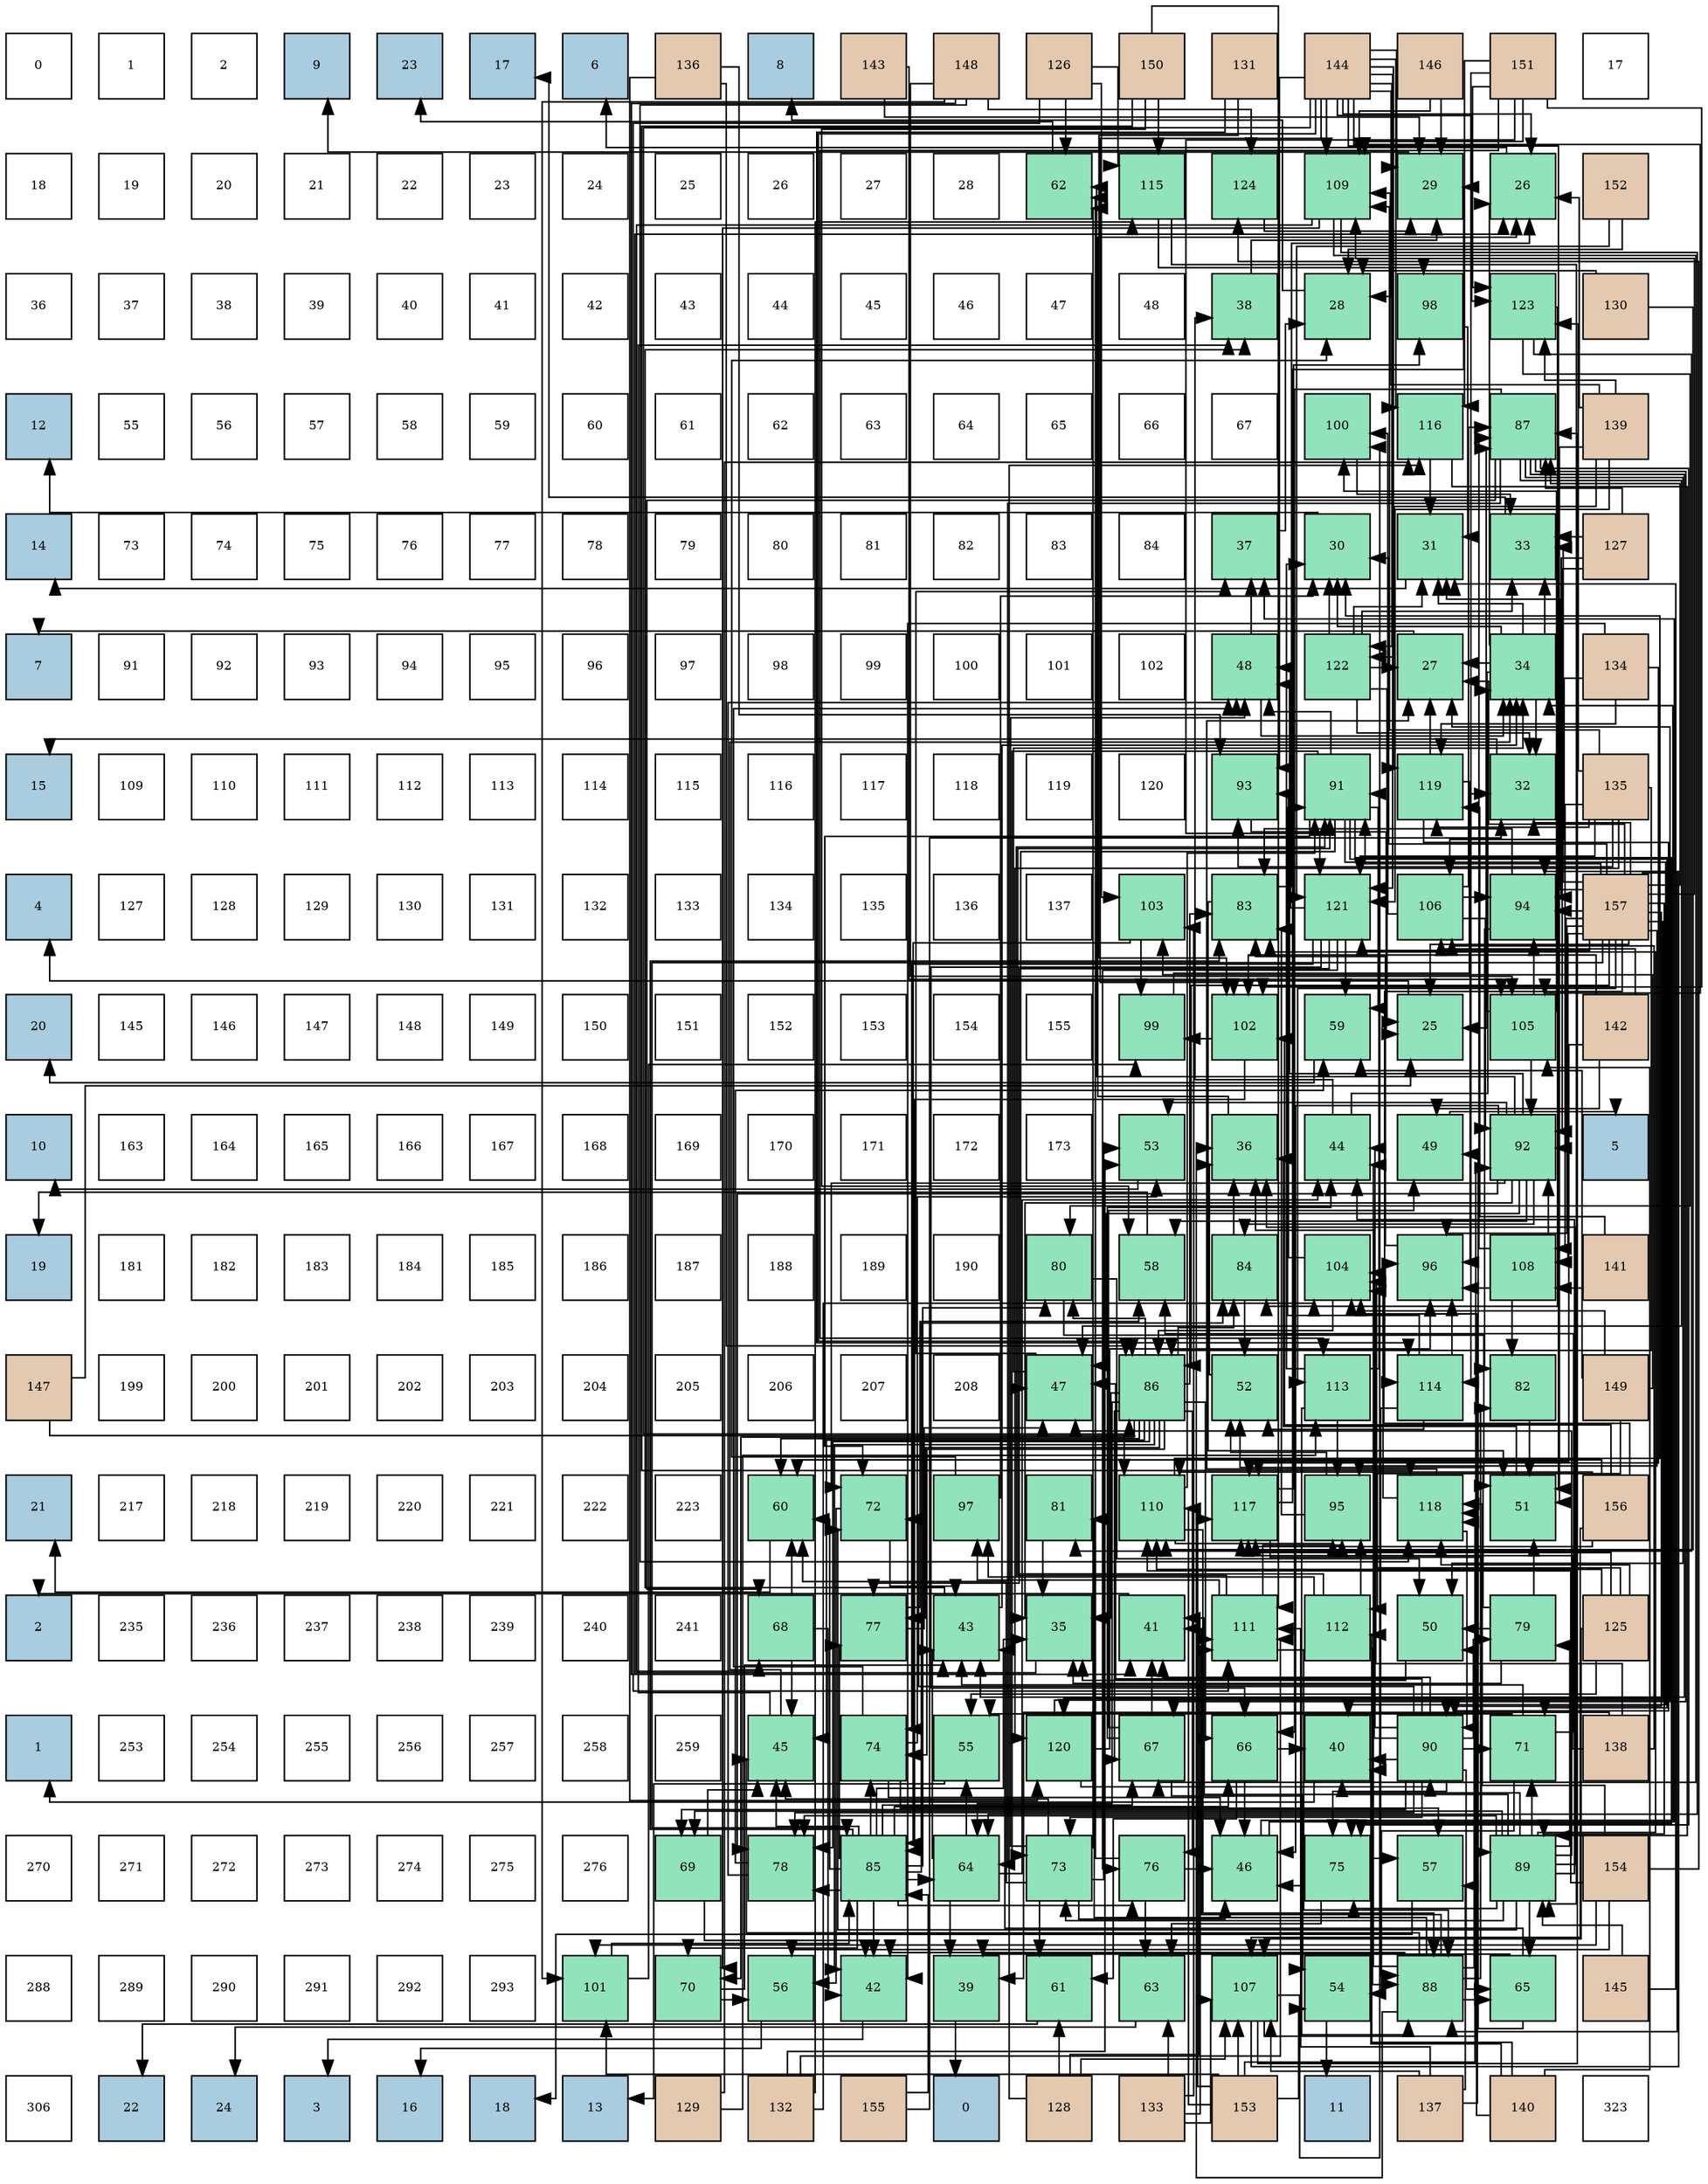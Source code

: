 digraph layout{
 rankdir=TB;
 splines=ortho;
 node [style=filled shape=square fixedsize=true width=0.6];
0[label="0", fontsize=8, fillcolor="#ffffff"];
1[label="1", fontsize=8, fillcolor="#ffffff"];
2[label="2", fontsize=8, fillcolor="#ffffff"];
3[label="9", fontsize=8, fillcolor="#a9ccde"];
4[label="23", fontsize=8, fillcolor="#a9ccde"];
5[label="17", fontsize=8, fillcolor="#a9ccde"];
6[label="6", fontsize=8, fillcolor="#a9ccde"];
7[label="136", fontsize=8, fillcolor="#e3c9af"];
8[label="8", fontsize=8, fillcolor="#a9ccde"];
9[label="143", fontsize=8, fillcolor="#e3c9af"];
10[label="148", fontsize=8, fillcolor="#e3c9af"];
11[label="126", fontsize=8, fillcolor="#e3c9af"];
12[label="150", fontsize=8, fillcolor="#e3c9af"];
13[label="131", fontsize=8, fillcolor="#e3c9af"];
14[label="144", fontsize=8, fillcolor="#e3c9af"];
15[label="146", fontsize=8, fillcolor="#e3c9af"];
16[label="151", fontsize=8, fillcolor="#e3c9af"];
17[label="17", fontsize=8, fillcolor="#ffffff"];
18[label="18", fontsize=8, fillcolor="#ffffff"];
19[label="19", fontsize=8, fillcolor="#ffffff"];
20[label="20", fontsize=8, fillcolor="#ffffff"];
21[label="21", fontsize=8, fillcolor="#ffffff"];
22[label="22", fontsize=8, fillcolor="#ffffff"];
23[label="23", fontsize=8, fillcolor="#ffffff"];
24[label="24", fontsize=8, fillcolor="#ffffff"];
25[label="25", fontsize=8, fillcolor="#ffffff"];
26[label="26", fontsize=8, fillcolor="#ffffff"];
27[label="27", fontsize=8, fillcolor="#ffffff"];
28[label="28", fontsize=8, fillcolor="#ffffff"];
29[label="62", fontsize=8, fillcolor="#91e3bb"];
30[label="115", fontsize=8, fillcolor="#91e3bb"];
31[label="124", fontsize=8, fillcolor="#91e3bb"];
32[label="109", fontsize=8, fillcolor="#91e3bb"];
33[label="29", fontsize=8, fillcolor="#91e3bb"];
34[label="26", fontsize=8, fillcolor="#91e3bb"];
35[label="152", fontsize=8, fillcolor="#e3c9af"];
36[label="36", fontsize=8, fillcolor="#ffffff"];
37[label="37", fontsize=8, fillcolor="#ffffff"];
38[label="38", fontsize=8, fillcolor="#ffffff"];
39[label="39", fontsize=8, fillcolor="#ffffff"];
40[label="40", fontsize=8, fillcolor="#ffffff"];
41[label="41", fontsize=8, fillcolor="#ffffff"];
42[label="42", fontsize=8, fillcolor="#ffffff"];
43[label="43", fontsize=8, fillcolor="#ffffff"];
44[label="44", fontsize=8, fillcolor="#ffffff"];
45[label="45", fontsize=8, fillcolor="#ffffff"];
46[label="46", fontsize=8, fillcolor="#ffffff"];
47[label="47", fontsize=8, fillcolor="#ffffff"];
48[label="48", fontsize=8, fillcolor="#ffffff"];
49[label="38", fontsize=8, fillcolor="#91e3bb"];
50[label="28", fontsize=8, fillcolor="#91e3bb"];
51[label="98", fontsize=8, fillcolor="#91e3bb"];
52[label="123", fontsize=8, fillcolor="#91e3bb"];
53[label="130", fontsize=8, fillcolor="#e3c9af"];
54[label="12", fontsize=8, fillcolor="#a9ccde"];
55[label="55", fontsize=8, fillcolor="#ffffff"];
56[label="56", fontsize=8, fillcolor="#ffffff"];
57[label="57", fontsize=8, fillcolor="#ffffff"];
58[label="58", fontsize=8, fillcolor="#ffffff"];
59[label="59", fontsize=8, fillcolor="#ffffff"];
60[label="60", fontsize=8, fillcolor="#ffffff"];
61[label="61", fontsize=8, fillcolor="#ffffff"];
62[label="62", fontsize=8, fillcolor="#ffffff"];
63[label="63", fontsize=8, fillcolor="#ffffff"];
64[label="64", fontsize=8, fillcolor="#ffffff"];
65[label="65", fontsize=8, fillcolor="#ffffff"];
66[label="66", fontsize=8, fillcolor="#ffffff"];
67[label="67", fontsize=8, fillcolor="#ffffff"];
68[label="100", fontsize=8, fillcolor="#91e3bb"];
69[label="116", fontsize=8, fillcolor="#91e3bb"];
70[label="87", fontsize=8, fillcolor="#91e3bb"];
71[label="139", fontsize=8, fillcolor="#e3c9af"];
72[label="14", fontsize=8, fillcolor="#a9ccde"];
73[label="73", fontsize=8, fillcolor="#ffffff"];
74[label="74", fontsize=8, fillcolor="#ffffff"];
75[label="75", fontsize=8, fillcolor="#ffffff"];
76[label="76", fontsize=8, fillcolor="#ffffff"];
77[label="77", fontsize=8, fillcolor="#ffffff"];
78[label="78", fontsize=8, fillcolor="#ffffff"];
79[label="79", fontsize=8, fillcolor="#ffffff"];
80[label="80", fontsize=8, fillcolor="#ffffff"];
81[label="81", fontsize=8, fillcolor="#ffffff"];
82[label="82", fontsize=8, fillcolor="#ffffff"];
83[label="83", fontsize=8, fillcolor="#ffffff"];
84[label="84", fontsize=8, fillcolor="#ffffff"];
85[label="37", fontsize=8, fillcolor="#91e3bb"];
86[label="30", fontsize=8, fillcolor="#91e3bb"];
87[label="31", fontsize=8, fillcolor="#91e3bb"];
88[label="33", fontsize=8, fillcolor="#91e3bb"];
89[label="127", fontsize=8, fillcolor="#e3c9af"];
90[label="7", fontsize=8, fillcolor="#a9ccde"];
91[label="91", fontsize=8, fillcolor="#ffffff"];
92[label="92", fontsize=8, fillcolor="#ffffff"];
93[label="93", fontsize=8, fillcolor="#ffffff"];
94[label="94", fontsize=8, fillcolor="#ffffff"];
95[label="95", fontsize=8, fillcolor="#ffffff"];
96[label="96", fontsize=8, fillcolor="#ffffff"];
97[label="97", fontsize=8, fillcolor="#ffffff"];
98[label="98", fontsize=8, fillcolor="#ffffff"];
99[label="99", fontsize=8, fillcolor="#ffffff"];
100[label="100", fontsize=8, fillcolor="#ffffff"];
101[label="101", fontsize=8, fillcolor="#ffffff"];
102[label="102", fontsize=8, fillcolor="#ffffff"];
103[label="48", fontsize=8, fillcolor="#91e3bb"];
104[label="122", fontsize=8, fillcolor="#91e3bb"];
105[label="27", fontsize=8, fillcolor="#91e3bb"];
106[label="34", fontsize=8, fillcolor="#91e3bb"];
107[label="134", fontsize=8, fillcolor="#e3c9af"];
108[label="15", fontsize=8, fillcolor="#a9ccde"];
109[label="109", fontsize=8, fillcolor="#ffffff"];
110[label="110", fontsize=8, fillcolor="#ffffff"];
111[label="111", fontsize=8, fillcolor="#ffffff"];
112[label="112", fontsize=8, fillcolor="#ffffff"];
113[label="113", fontsize=8, fillcolor="#ffffff"];
114[label="114", fontsize=8, fillcolor="#ffffff"];
115[label="115", fontsize=8, fillcolor="#ffffff"];
116[label="116", fontsize=8, fillcolor="#ffffff"];
117[label="117", fontsize=8, fillcolor="#ffffff"];
118[label="118", fontsize=8, fillcolor="#ffffff"];
119[label="119", fontsize=8, fillcolor="#ffffff"];
120[label="120", fontsize=8, fillcolor="#ffffff"];
121[label="93", fontsize=8, fillcolor="#91e3bb"];
122[label="91", fontsize=8, fillcolor="#91e3bb"];
123[label="119", fontsize=8, fillcolor="#91e3bb"];
124[label="32", fontsize=8, fillcolor="#91e3bb"];
125[label="135", fontsize=8, fillcolor="#e3c9af"];
126[label="4", fontsize=8, fillcolor="#a9ccde"];
127[label="127", fontsize=8, fillcolor="#ffffff"];
128[label="128", fontsize=8, fillcolor="#ffffff"];
129[label="129", fontsize=8, fillcolor="#ffffff"];
130[label="130", fontsize=8, fillcolor="#ffffff"];
131[label="131", fontsize=8, fillcolor="#ffffff"];
132[label="132", fontsize=8, fillcolor="#ffffff"];
133[label="133", fontsize=8, fillcolor="#ffffff"];
134[label="134", fontsize=8, fillcolor="#ffffff"];
135[label="135", fontsize=8, fillcolor="#ffffff"];
136[label="136", fontsize=8, fillcolor="#ffffff"];
137[label="137", fontsize=8, fillcolor="#ffffff"];
138[label="103", fontsize=8, fillcolor="#91e3bb"];
139[label="83", fontsize=8, fillcolor="#91e3bb"];
140[label="121", fontsize=8, fillcolor="#91e3bb"];
141[label="106", fontsize=8, fillcolor="#91e3bb"];
142[label="94", fontsize=8, fillcolor="#91e3bb"];
143[label="157", fontsize=8, fillcolor="#e3c9af"];
144[label="20", fontsize=8, fillcolor="#a9ccde"];
145[label="145", fontsize=8, fillcolor="#ffffff"];
146[label="146", fontsize=8, fillcolor="#ffffff"];
147[label="147", fontsize=8, fillcolor="#ffffff"];
148[label="148", fontsize=8, fillcolor="#ffffff"];
149[label="149", fontsize=8, fillcolor="#ffffff"];
150[label="150", fontsize=8, fillcolor="#ffffff"];
151[label="151", fontsize=8, fillcolor="#ffffff"];
152[label="152", fontsize=8, fillcolor="#ffffff"];
153[label="153", fontsize=8, fillcolor="#ffffff"];
154[label="154", fontsize=8, fillcolor="#ffffff"];
155[label="155", fontsize=8, fillcolor="#ffffff"];
156[label="99", fontsize=8, fillcolor="#91e3bb"];
157[label="102", fontsize=8, fillcolor="#91e3bb"];
158[label="59", fontsize=8, fillcolor="#91e3bb"];
159[label="25", fontsize=8, fillcolor="#91e3bb"];
160[label="105", fontsize=8, fillcolor="#91e3bb"];
161[label="142", fontsize=8, fillcolor="#e3c9af"];
162[label="10", fontsize=8, fillcolor="#a9ccde"];
163[label="163", fontsize=8, fillcolor="#ffffff"];
164[label="164", fontsize=8, fillcolor="#ffffff"];
165[label="165", fontsize=8, fillcolor="#ffffff"];
166[label="166", fontsize=8, fillcolor="#ffffff"];
167[label="167", fontsize=8, fillcolor="#ffffff"];
168[label="168", fontsize=8, fillcolor="#ffffff"];
169[label="169", fontsize=8, fillcolor="#ffffff"];
170[label="170", fontsize=8, fillcolor="#ffffff"];
171[label="171", fontsize=8, fillcolor="#ffffff"];
172[label="172", fontsize=8, fillcolor="#ffffff"];
173[label="173", fontsize=8, fillcolor="#ffffff"];
174[label="53", fontsize=8, fillcolor="#91e3bb"];
175[label="36", fontsize=8, fillcolor="#91e3bb"];
176[label="44", fontsize=8, fillcolor="#91e3bb"];
177[label="49", fontsize=8, fillcolor="#91e3bb"];
178[label="92", fontsize=8, fillcolor="#91e3bb"];
179[label="5", fontsize=8, fillcolor="#a9ccde"];
180[label="19", fontsize=8, fillcolor="#a9ccde"];
181[label="181", fontsize=8, fillcolor="#ffffff"];
182[label="182", fontsize=8, fillcolor="#ffffff"];
183[label="183", fontsize=8, fillcolor="#ffffff"];
184[label="184", fontsize=8, fillcolor="#ffffff"];
185[label="185", fontsize=8, fillcolor="#ffffff"];
186[label="186", fontsize=8, fillcolor="#ffffff"];
187[label="187", fontsize=8, fillcolor="#ffffff"];
188[label="188", fontsize=8, fillcolor="#ffffff"];
189[label="189", fontsize=8, fillcolor="#ffffff"];
190[label="190", fontsize=8, fillcolor="#ffffff"];
191[label="80", fontsize=8, fillcolor="#91e3bb"];
192[label="58", fontsize=8, fillcolor="#91e3bb"];
193[label="84", fontsize=8, fillcolor="#91e3bb"];
194[label="104", fontsize=8, fillcolor="#91e3bb"];
195[label="96", fontsize=8, fillcolor="#91e3bb"];
196[label="108", fontsize=8, fillcolor="#91e3bb"];
197[label="141", fontsize=8, fillcolor="#e3c9af"];
198[label="147", fontsize=8, fillcolor="#e3c9af"];
199[label="199", fontsize=8, fillcolor="#ffffff"];
200[label="200", fontsize=8, fillcolor="#ffffff"];
201[label="201", fontsize=8, fillcolor="#ffffff"];
202[label="202", fontsize=8, fillcolor="#ffffff"];
203[label="203", fontsize=8, fillcolor="#ffffff"];
204[label="204", fontsize=8, fillcolor="#ffffff"];
205[label="205", fontsize=8, fillcolor="#ffffff"];
206[label="206", fontsize=8, fillcolor="#ffffff"];
207[label="207", fontsize=8, fillcolor="#ffffff"];
208[label="208", fontsize=8, fillcolor="#ffffff"];
209[label="47", fontsize=8, fillcolor="#91e3bb"];
210[label="86", fontsize=8, fillcolor="#91e3bb"];
211[label="52", fontsize=8, fillcolor="#91e3bb"];
212[label="113", fontsize=8, fillcolor="#91e3bb"];
213[label="114", fontsize=8, fillcolor="#91e3bb"];
214[label="82", fontsize=8, fillcolor="#91e3bb"];
215[label="149", fontsize=8, fillcolor="#e3c9af"];
216[label="21", fontsize=8, fillcolor="#a9ccde"];
217[label="217", fontsize=8, fillcolor="#ffffff"];
218[label="218", fontsize=8, fillcolor="#ffffff"];
219[label="219", fontsize=8, fillcolor="#ffffff"];
220[label="220", fontsize=8, fillcolor="#ffffff"];
221[label="221", fontsize=8, fillcolor="#ffffff"];
222[label="222", fontsize=8, fillcolor="#ffffff"];
223[label="223", fontsize=8, fillcolor="#ffffff"];
224[label="60", fontsize=8, fillcolor="#91e3bb"];
225[label="72", fontsize=8, fillcolor="#91e3bb"];
226[label="97", fontsize=8, fillcolor="#91e3bb"];
227[label="81", fontsize=8, fillcolor="#91e3bb"];
228[label="110", fontsize=8, fillcolor="#91e3bb"];
229[label="117", fontsize=8, fillcolor="#91e3bb"];
230[label="95", fontsize=8, fillcolor="#91e3bb"];
231[label="118", fontsize=8, fillcolor="#91e3bb"];
232[label="51", fontsize=8, fillcolor="#91e3bb"];
233[label="156", fontsize=8, fillcolor="#e3c9af"];
234[label="2", fontsize=8, fillcolor="#a9ccde"];
235[label="235", fontsize=8, fillcolor="#ffffff"];
236[label="236", fontsize=8, fillcolor="#ffffff"];
237[label="237", fontsize=8, fillcolor="#ffffff"];
238[label="238", fontsize=8, fillcolor="#ffffff"];
239[label="239", fontsize=8, fillcolor="#ffffff"];
240[label="240", fontsize=8, fillcolor="#ffffff"];
241[label="241", fontsize=8, fillcolor="#ffffff"];
242[label="68", fontsize=8, fillcolor="#91e3bb"];
243[label="77", fontsize=8, fillcolor="#91e3bb"];
244[label="43", fontsize=8, fillcolor="#91e3bb"];
245[label="35", fontsize=8, fillcolor="#91e3bb"];
246[label="41", fontsize=8, fillcolor="#91e3bb"];
247[label="111", fontsize=8, fillcolor="#91e3bb"];
248[label="112", fontsize=8, fillcolor="#91e3bb"];
249[label="50", fontsize=8, fillcolor="#91e3bb"];
250[label="79", fontsize=8, fillcolor="#91e3bb"];
251[label="125", fontsize=8, fillcolor="#e3c9af"];
252[label="1", fontsize=8, fillcolor="#a9ccde"];
253[label="253", fontsize=8, fillcolor="#ffffff"];
254[label="254", fontsize=8, fillcolor="#ffffff"];
255[label="255", fontsize=8, fillcolor="#ffffff"];
256[label="256", fontsize=8, fillcolor="#ffffff"];
257[label="257", fontsize=8, fillcolor="#ffffff"];
258[label="258", fontsize=8, fillcolor="#ffffff"];
259[label="259", fontsize=8, fillcolor="#ffffff"];
260[label="45", fontsize=8, fillcolor="#91e3bb"];
261[label="74", fontsize=8, fillcolor="#91e3bb"];
262[label="55", fontsize=8, fillcolor="#91e3bb"];
263[label="120", fontsize=8, fillcolor="#91e3bb"];
264[label="67", fontsize=8, fillcolor="#91e3bb"];
265[label="66", fontsize=8, fillcolor="#91e3bb"];
266[label="40", fontsize=8, fillcolor="#91e3bb"];
267[label="90", fontsize=8, fillcolor="#91e3bb"];
268[label="71", fontsize=8, fillcolor="#91e3bb"];
269[label="138", fontsize=8, fillcolor="#e3c9af"];
270[label="270", fontsize=8, fillcolor="#ffffff"];
271[label="271", fontsize=8, fillcolor="#ffffff"];
272[label="272", fontsize=8, fillcolor="#ffffff"];
273[label="273", fontsize=8, fillcolor="#ffffff"];
274[label="274", fontsize=8, fillcolor="#ffffff"];
275[label="275", fontsize=8, fillcolor="#ffffff"];
276[label="276", fontsize=8, fillcolor="#ffffff"];
277[label="69", fontsize=8, fillcolor="#91e3bb"];
278[label="78", fontsize=8, fillcolor="#91e3bb"];
279[label="85", fontsize=8, fillcolor="#91e3bb"];
280[label="64", fontsize=8, fillcolor="#91e3bb"];
281[label="73", fontsize=8, fillcolor="#91e3bb"];
282[label="76", fontsize=8, fillcolor="#91e3bb"];
283[label="46", fontsize=8, fillcolor="#91e3bb"];
284[label="75", fontsize=8, fillcolor="#91e3bb"];
285[label="57", fontsize=8, fillcolor="#91e3bb"];
286[label="89", fontsize=8, fillcolor="#91e3bb"];
287[label="154", fontsize=8, fillcolor="#e3c9af"];
288[label="288", fontsize=8, fillcolor="#ffffff"];
289[label="289", fontsize=8, fillcolor="#ffffff"];
290[label="290", fontsize=8, fillcolor="#ffffff"];
291[label="291", fontsize=8, fillcolor="#ffffff"];
292[label="292", fontsize=8, fillcolor="#ffffff"];
293[label="293", fontsize=8, fillcolor="#ffffff"];
294[label="101", fontsize=8, fillcolor="#91e3bb"];
295[label="70", fontsize=8, fillcolor="#91e3bb"];
296[label="56", fontsize=8, fillcolor="#91e3bb"];
297[label="42", fontsize=8, fillcolor="#91e3bb"];
298[label="39", fontsize=8, fillcolor="#91e3bb"];
299[label="61", fontsize=8, fillcolor="#91e3bb"];
300[label="63", fontsize=8, fillcolor="#91e3bb"];
301[label="107", fontsize=8, fillcolor="#91e3bb"];
302[label="54", fontsize=8, fillcolor="#91e3bb"];
303[label="88", fontsize=8, fillcolor="#91e3bb"];
304[label="65", fontsize=8, fillcolor="#91e3bb"];
305[label="145", fontsize=8, fillcolor="#e3c9af"];
306[label="306", fontsize=8, fillcolor="#ffffff"];
307[label="22", fontsize=8, fillcolor="#a9ccde"];
308[label="24", fontsize=8, fillcolor="#a9ccde"];
309[label="3", fontsize=8, fillcolor="#a9ccde"];
310[label="16", fontsize=8, fillcolor="#a9ccde"];
311[label="18", fontsize=8, fillcolor="#a9ccde"];
312[label="13", fontsize=8, fillcolor="#a9ccde"];
313[label="129", fontsize=8, fillcolor="#e3c9af"];
314[label="132", fontsize=8, fillcolor="#e3c9af"];
315[label="155", fontsize=8, fillcolor="#e3c9af"];
316[label="0", fontsize=8, fillcolor="#a9ccde"];
317[label="128", fontsize=8, fillcolor="#e3c9af"];
318[label="133", fontsize=8, fillcolor="#e3c9af"];
319[label="153", fontsize=8, fillcolor="#e3c9af"];
320[label="11", fontsize=8, fillcolor="#a9ccde"];
321[label="137", fontsize=8, fillcolor="#e3c9af"];
322[label="140", fontsize=8, fillcolor="#e3c9af"];
323[label="323", fontsize=8, fillcolor="#ffffff"];
edge [constraint=false, style=vis];159 -> 126;
34 -> 6;
105 -> 90;
50 -> 8;
33 -> 3;
86 -> 54;
87 -> 72;
124 -> 108;
88 -> 5;
106 -> 159;
106 -> 34;
106 -> 105;
106 -> 86;
106 -> 87;
106 -> 124;
106 -> 88;
245 -> 34;
175 -> 34;
85 -> 50;
49 -> 33;
298 -> 316;
266 -> 252;
246 -> 234;
297 -> 309;
244 -> 106;
244 -> 49;
176 -> 106;
176 -> 49;
260 -> 106;
260 -> 49;
283 -> 106;
283 -> 85;
209 -> 106;
209 -> 85;
103 -> 106;
103 -> 85;
177 -> 179;
249 -> 245;
232 -> 175;
211 -> 175;
174 -> 162;
302 -> 320;
262 -> 312;
296 -> 310;
285 -> 311;
192 -> 180;
158 -> 144;
224 -> 216;
299 -> 307;
29 -> 4;
300 -> 308;
280 -> 298;
280 -> 244;
280 -> 176;
280 -> 262;
304 -> 298;
304 -> 244;
304 -> 177;
265 -> 266;
265 -> 283;
265 -> 299;
264 -> 246;
264 -> 176;
264 -> 177;
264 -> 302;
242 -> 297;
242 -> 260;
242 -> 224;
277 -> 297;
277 -> 260;
295 -> 244;
295 -> 296;
268 -> 244;
268 -> 302;
268 -> 262;
268 -> 192;
225 -> 244;
225 -> 296;
281 -> 260;
281 -> 283;
281 -> 103;
281 -> 174;
281 -> 224;
281 -> 299;
281 -> 29;
261 -> 283;
261 -> 103;
261 -> 174;
261 -> 285;
284 -> 283;
284 -> 285;
284 -> 300;
282 -> 283;
282 -> 29;
282 -> 300;
243 -> 209;
243 -> 192;
278 -> 103;
278 -> 158;
250 -> 245;
250 -> 249;
250 -> 232;
250 -> 211;
191 -> 249;
191 -> 232;
227 -> 245;
214 -> 232;
139 -> 34;
139 -> 232;
193 -> 175;
193 -> 211;
279 -> 245;
279 -> 297;
279 -> 260;
279 -> 224;
279 -> 280;
279 -> 265;
279 -> 264;
279 -> 295;
279 -> 261;
279 -> 282;
279 -> 243;
279 -> 278;
279 -> 191;
279 -> 139;
279 -> 193;
210 -> 245;
210 -> 297;
210 -> 260;
210 -> 224;
210 -> 280;
210 -> 265;
210 -> 264;
210 -> 295;
210 -> 261;
210 -> 282;
210 -> 243;
210 -> 278;
210 -> 191;
210 -> 139;
210 -> 193;
70 -> 244;
70 -> 209;
70 -> 249;
70 -> 280;
70 -> 265;
70 -> 264;
70 -> 242;
70 -> 284;
303 -> 175;
303 -> 246;
303 -> 297;
303 -> 176;
303 -> 260;
303 -> 249;
303 -> 304;
303 -> 227;
303 -> 214;
286 -> 175;
286 -> 266;
286 -> 246;
286 -> 176;
286 -> 209;
286 -> 304;
286 -> 277;
286 -> 268;
286 -> 225;
286 -> 281;
286 -> 284;
286 -> 278;
286 -> 250;
286 -> 139;
267 -> 175;
267 -> 266;
267 -> 246;
267 -> 176;
267 -> 209;
267 -> 304;
267 -> 277;
267 -> 268;
267 -> 225;
267 -> 281;
267 -> 284;
267 -> 278;
267 -> 250;
122 -> 266;
122 -> 209;
122 -> 103;
122 -> 158;
122 -> 268;
122 -> 225;
122 -> 281;
122 -> 284;
178 -> 245;
178 -> 283;
178 -> 209;
178 -> 103;
178 -> 174;
178 -> 192;
178 -> 29;
178 -> 225;
178 -> 278;
178 -> 193;
121 -> 159;
142 -> 214;
142 -> 139;
230 -> 211;
230 -> 139;
195 -> 139;
226 -> 50;
226 -> 86;
51 -> 87;
156 -> 124;
68 -> 88;
294 -> 279;
294 -> 156;
157 -> 279;
157 -> 156;
138 -> 279;
138 -> 156;
194 -> 210;
194 -> 121;
160 -> 70;
160 -> 178;
160 -> 142;
160 -> 68;
141 -> 70;
141 -> 178;
141 -> 142;
141 -> 68;
301 -> 70;
301 -> 178;
301 -> 142;
301 -> 68;
196 -> 214;
196 -> 70;
196 -> 178;
196 -> 195;
32 -> 280;
32 -> 264;
32 -> 242;
32 -> 295;
228 -> 86;
228 -> 303;
228 -> 122;
228 -> 230;
247 -> 303;
247 -> 122;
247 -> 230;
247 -> 226;
248 -> 303;
248 -> 122;
248 -> 230;
248 -> 226;
212 -> 86;
212 -> 303;
212 -> 122;
212 -> 230;
213 -> 211;
213 -> 303;
213 -> 122;
213 -> 195;
30 -> 286;
30 -> 51;
69 -> 87;
69 -> 286;
229 -> 33;
229 -> 286;
229 -> 51;
231 -> 105;
231 -> 267;
231 -> 195;
123 -> 105;
123 -> 267;
123 -> 195;
263 -> 105;
263 -> 267;
263 -> 195;
140 -> 103;
140 -> 158;
140 -> 265;
140 -> 261;
140 -> 282;
140 -> 243;
104 -> 159;
104 -> 105;
104 -> 86;
104 -> 87;
104 -> 124;
104 -> 88;
52 -> 191;
52 -> 227;
52 -> 193;
31 -> 33;
251 -> 262;
251 -> 194;
251 -> 301;
251 -> 228;
251 -> 229;
251 -> 231;
11 -> 29;
11 -> 138;
11 -> 247;
11 -> 30;
89 -> 88;
89 -> 70;
89 -> 178;
89 -> 142;
317 -> 299;
317 -> 301;
317 -> 247;
317 -> 69;
313 -> 212;
313 -> 69;
53 -> 50;
53 -> 228;
13 -> 157;
13 -> 213;
314 -> 174;
314 -> 194;
314 -> 247;
314 -> 30;
318 -> 300;
318 -> 138;
318 -> 301;
318 -> 247;
107 -> 297;
107 -> 141;
107 -> 229;
107 -> 123;
125 -> 210;
125 -> 121;
125 -> 196;
125 -> 32;
125 -> 123;
125 -> 263;
125 -> 140;
125 -> 52;
7 -> 210;
7 -> 121;
7 -> 263;
321 -> 285;
321 -> 194;
321 -> 301;
321 -> 247;
269 -> 298;
269 -> 194;
269 -> 141;
269 -> 229;
71 -> 34;
71 -> 232;
71 -> 32;
71 -> 140;
71 -> 104;
71 -> 52;
322 -> 266;
322 -> 160;
322 -> 248;
322 -> 231;
197 -> 196;
197 -> 123;
161 -> 177;
161 -> 157;
161 -> 141;
161 -> 229;
9 -> 33;
9 -> 160;
14 -> 34;
14 -> 50;
14 -> 33;
14 -> 232;
14 -> 210;
14 -> 121;
14 -> 157;
14 -> 160;
14 -> 32;
14 -> 228;
14 -> 69;
14 -> 123;
14 -> 140;
14 -> 104;
14 -> 52;
305 -> 87;
305 -> 286;
15 -> 33;
15 -> 32;
198 -> 159;
198 -> 210;
10 -> 246;
10 -> 294;
10 -> 160;
10 -> 231;
10 -> 31;
215 -> 158;
215 -> 138;
215 -> 194;
215 -> 248;
12 -> 192;
12 -> 247;
12 -> 30;
12 -> 231;
16 -> 157;
16 -> 32;
16 -> 212;
16 -> 213;
16 -> 69;
16 -> 140;
16 -> 52;
35 -> 50;
35 -> 140;
319 -> 302;
319 -> 294;
319 -> 301;
319 -> 228;
319 -> 229;
319 -> 231;
287 -> 296;
287 -> 294;
287 -> 228;
287 -> 231;
287 -> 31;
315 -> 124;
315 -> 279;
233 -> 224;
233 -> 157;
233 -> 194;
233 -> 301;
233 -> 228;
233 -> 229;
143 -> 159;
143 -> 105;
143 -> 86;
143 -> 87;
143 -> 124;
143 -> 88;
143 -> 279;
143 -> 210;
143 -> 70;
143 -> 303;
143 -> 286;
143 -> 267;
143 -> 122;
143 -> 178;
143 -> 142;
143 -> 230;
143 -> 195;
143 -> 196;
143 -> 32;
143 -> 212;
143 -> 213;
143 -> 263;
143 -> 140;
edge [constraint=true, style=invis];
0 -> 18 -> 36 -> 54 -> 72 -> 90 -> 108 -> 126 -> 144 -> 162 -> 180 -> 198 -> 216 -> 234 -> 252 -> 270 -> 288 -> 306;
1 -> 19 -> 37 -> 55 -> 73 -> 91 -> 109 -> 127 -> 145 -> 163 -> 181 -> 199 -> 217 -> 235 -> 253 -> 271 -> 289 -> 307;
2 -> 20 -> 38 -> 56 -> 74 -> 92 -> 110 -> 128 -> 146 -> 164 -> 182 -> 200 -> 218 -> 236 -> 254 -> 272 -> 290 -> 308;
3 -> 21 -> 39 -> 57 -> 75 -> 93 -> 111 -> 129 -> 147 -> 165 -> 183 -> 201 -> 219 -> 237 -> 255 -> 273 -> 291 -> 309;
4 -> 22 -> 40 -> 58 -> 76 -> 94 -> 112 -> 130 -> 148 -> 166 -> 184 -> 202 -> 220 -> 238 -> 256 -> 274 -> 292 -> 310;
5 -> 23 -> 41 -> 59 -> 77 -> 95 -> 113 -> 131 -> 149 -> 167 -> 185 -> 203 -> 221 -> 239 -> 257 -> 275 -> 293 -> 311;
6 -> 24 -> 42 -> 60 -> 78 -> 96 -> 114 -> 132 -> 150 -> 168 -> 186 -> 204 -> 222 -> 240 -> 258 -> 276 -> 294 -> 312;
7 -> 25 -> 43 -> 61 -> 79 -> 97 -> 115 -> 133 -> 151 -> 169 -> 187 -> 205 -> 223 -> 241 -> 259 -> 277 -> 295 -> 313;
8 -> 26 -> 44 -> 62 -> 80 -> 98 -> 116 -> 134 -> 152 -> 170 -> 188 -> 206 -> 224 -> 242 -> 260 -> 278 -> 296 -> 314;
9 -> 27 -> 45 -> 63 -> 81 -> 99 -> 117 -> 135 -> 153 -> 171 -> 189 -> 207 -> 225 -> 243 -> 261 -> 279 -> 297 -> 315;
10 -> 28 -> 46 -> 64 -> 82 -> 100 -> 118 -> 136 -> 154 -> 172 -> 190 -> 208 -> 226 -> 244 -> 262 -> 280 -> 298 -> 316;
11 -> 29 -> 47 -> 65 -> 83 -> 101 -> 119 -> 137 -> 155 -> 173 -> 191 -> 209 -> 227 -> 245 -> 263 -> 281 -> 299 -> 317;
12 -> 30 -> 48 -> 66 -> 84 -> 102 -> 120 -> 138 -> 156 -> 174 -> 192 -> 210 -> 228 -> 246 -> 264 -> 282 -> 300 -> 318;
13 -> 31 -> 49 -> 67 -> 85 -> 103 -> 121 -> 139 -> 157 -> 175 -> 193 -> 211 -> 229 -> 247 -> 265 -> 283 -> 301 -> 319;
14 -> 32 -> 50 -> 68 -> 86 -> 104 -> 122 -> 140 -> 158 -> 176 -> 194 -> 212 -> 230 -> 248 -> 266 -> 284 -> 302 -> 320;
15 -> 33 -> 51 -> 69 -> 87 -> 105 -> 123 -> 141 -> 159 -> 177 -> 195 -> 213 -> 231 -> 249 -> 267 -> 285 -> 303 -> 321;
16 -> 34 -> 52 -> 70 -> 88 -> 106 -> 124 -> 142 -> 160 -> 178 -> 196 -> 214 -> 232 -> 250 -> 268 -> 286 -> 304 -> 322;
17 -> 35 -> 53 -> 71 -> 89 -> 107 -> 125 -> 143 -> 161 -> 179 -> 197 -> 215 -> 233 -> 251 -> 269 -> 287 -> 305 -> 323;
rank = same {0 -> 1 -> 2 -> 3 -> 4 -> 5 -> 6 -> 7 -> 8 -> 9 -> 10 -> 11 -> 12 -> 13 -> 14 -> 15 -> 16 -> 17};
rank = same {18 -> 19 -> 20 -> 21 -> 22 -> 23 -> 24 -> 25 -> 26 -> 27 -> 28 -> 29 -> 30 -> 31 -> 32 -> 33 -> 34 -> 35};
rank = same {36 -> 37 -> 38 -> 39 -> 40 -> 41 -> 42 -> 43 -> 44 -> 45 -> 46 -> 47 -> 48 -> 49 -> 50 -> 51 -> 52 -> 53};
rank = same {54 -> 55 -> 56 -> 57 -> 58 -> 59 -> 60 -> 61 -> 62 -> 63 -> 64 -> 65 -> 66 -> 67 -> 68 -> 69 -> 70 -> 71};
rank = same {72 -> 73 -> 74 -> 75 -> 76 -> 77 -> 78 -> 79 -> 80 -> 81 -> 82 -> 83 -> 84 -> 85 -> 86 -> 87 -> 88 -> 89};
rank = same {90 -> 91 -> 92 -> 93 -> 94 -> 95 -> 96 -> 97 -> 98 -> 99 -> 100 -> 101 -> 102 -> 103 -> 104 -> 105 -> 106 -> 107};
rank = same {108 -> 109 -> 110 -> 111 -> 112 -> 113 -> 114 -> 115 -> 116 -> 117 -> 118 -> 119 -> 120 -> 121 -> 122 -> 123 -> 124 -> 125};
rank = same {126 -> 127 -> 128 -> 129 -> 130 -> 131 -> 132 -> 133 -> 134 -> 135 -> 136 -> 137 -> 138 -> 139 -> 140 -> 141 -> 142 -> 143};
rank = same {144 -> 145 -> 146 -> 147 -> 148 -> 149 -> 150 -> 151 -> 152 -> 153 -> 154 -> 155 -> 156 -> 157 -> 158 -> 159 -> 160 -> 161};
rank = same {162 -> 163 -> 164 -> 165 -> 166 -> 167 -> 168 -> 169 -> 170 -> 171 -> 172 -> 173 -> 174 -> 175 -> 176 -> 177 -> 178 -> 179};
rank = same {180 -> 181 -> 182 -> 183 -> 184 -> 185 -> 186 -> 187 -> 188 -> 189 -> 190 -> 191 -> 192 -> 193 -> 194 -> 195 -> 196 -> 197};
rank = same {198 -> 199 -> 200 -> 201 -> 202 -> 203 -> 204 -> 205 -> 206 -> 207 -> 208 -> 209 -> 210 -> 211 -> 212 -> 213 -> 214 -> 215};
rank = same {216 -> 217 -> 218 -> 219 -> 220 -> 221 -> 222 -> 223 -> 224 -> 225 -> 226 -> 227 -> 228 -> 229 -> 230 -> 231 -> 232 -> 233};
rank = same {234 -> 235 -> 236 -> 237 -> 238 -> 239 -> 240 -> 241 -> 242 -> 243 -> 244 -> 245 -> 246 -> 247 -> 248 -> 249 -> 250 -> 251};
rank = same {252 -> 253 -> 254 -> 255 -> 256 -> 257 -> 258 -> 259 -> 260 -> 261 -> 262 -> 263 -> 264 -> 265 -> 266 -> 267 -> 268 -> 269};
rank = same {270 -> 271 -> 272 -> 273 -> 274 -> 275 -> 276 -> 277 -> 278 -> 279 -> 280 -> 281 -> 282 -> 283 -> 284 -> 285 -> 286 -> 287};
rank = same {288 -> 289 -> 290 -> 291 -> 292 -> 293 -> 294 -> 295 -> 296 -> 297 -> 298 -> 299 -> 300 -> 301 -> 302 -> 303 -> 304 -> 305};
rank = same {306 -> 307 -> 308 -> 309 -> 310 -> 311 -> 312 -> 313 -> 314 -> 315 -> 316 -> 317 -> 318 -> 319 -> 320 -> 321 -> 322 -> 323};
}